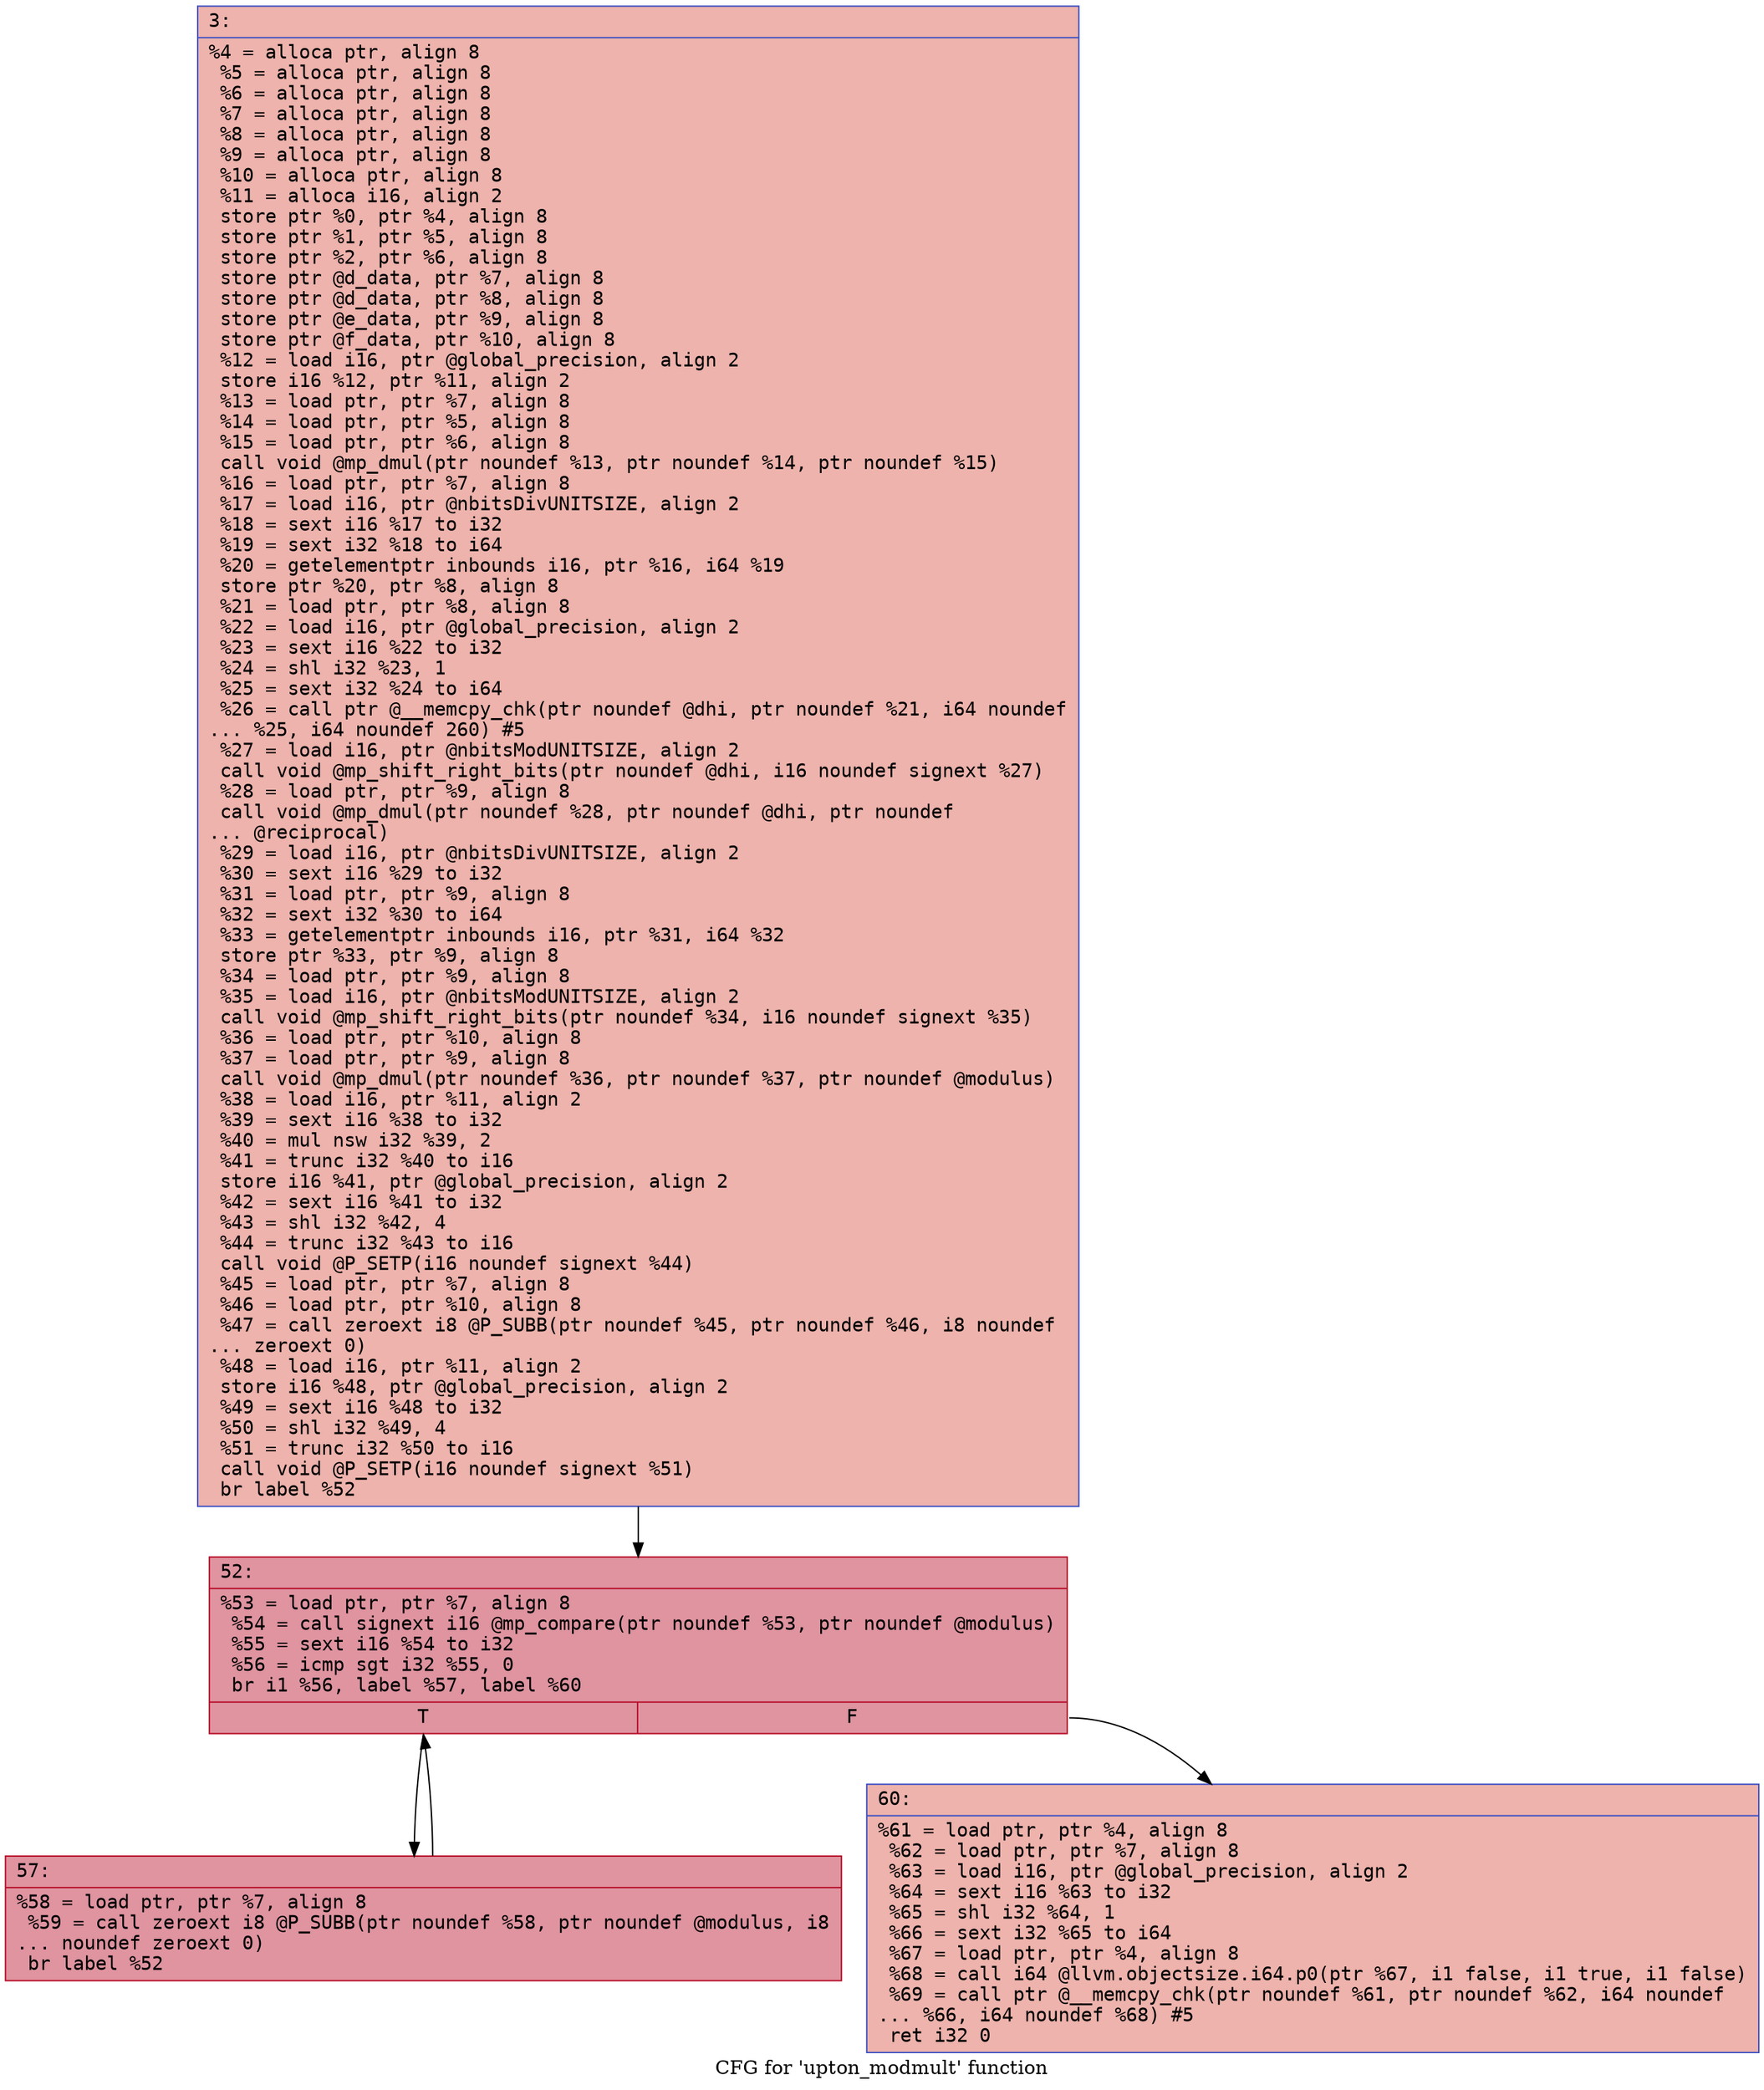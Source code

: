 digraph "CFG for 'upton_modmult' function" {
	label="CFG for 'upton_modmult' function";

	Node0x600001f95f40 [shape=record,color="#3d50c3ff", style=filled, fillcolor="#d6524470" fontname="Courier",label="{3:\l|  %4 = alloca ptr, align 8\l  %5 = alloca ptr, align 8\l  %6 = alloca ptr, align 8\l  %7 = alloca ptr, align 8\l  %8 = alloca ptr, align 8\l  %9 = alloca ptr, align 8\l  %10 = alloca ptr, align 8\l  %11 = alloca i16, align 2\l  store ptr %0, ptr %4, align 8\l  store ptr %1, ptr %5, align 8\l  store ptr %2, ptr %6, align 8\l  store ptr @d_data, ptr %7, align 8\l  store ptr @d_data, ptr %8, align 8\l  store ptr @e_data, ptr %9, align 8\l  store ptr @f_data, ptr %10, align 8\l  %12 = load i16, ptr @global_precision, align 2\l  store i16 %12, ptr %11, align 2\l  %13 = load ptr, ptr %7, align 8\l  %14 = load ptr, ptr %5, align 8\l  %15 = load ptr, ptr %6, align 8\l  call void @mp_dmul(ptr noundef %13, ptr noundef %14, ptr noundef %15)\l  %16 = load ptr, ptr %7, align 8\l  %17 = load i16, ptr @nbitsDivUNITSIZE, align 2\l  %18 = sext i16 %17 to i32\l  %19 = sext i32 %18 to i64\l  %20 = getelementptr inbounds i16, ptr %16, i64 %19\l  store ptr %20, ptr %8, align 8\l  %21 = load ptr, ptr %8, align 8\l  %22 = load i16, ptr @global_precision, align 2\l  %23 = sext i16 %22 to i32\l  %24 = shl i32 %23, 1\l  %25 = sext i32 %24 to i64\l  %26 = call ptr @__memcpy_chk(ptr noundef @dhi, ptr noundef %21, i64 noundef\l... %25, i64 noundef 260) #5\l  %27 = load i16, ptr @nbitsModUNITSIZE, align 2\l  call void @mp_shift_right_bits(ptr noundef @dhi, i16 noundef signext %27)\l  %28 = load ptr, ptr %9, align 8\l  call void @mp_dmul(ptr noundef %28, ptr noundef @dhi, ptr noundef\l... @reciprocal)\l  %29 = load i16, ptr @nbitsDivUNITSIZE, align 2\l  %30 = sext i16 %29 to i32\l  %31 = load ptr, ptr %9, align 8\l  %32 = sext i32 %30 to i64\l  %33 = getelementptr inbounds i16, ptr %31, i64 %32\l  store ptr %33, ptr %9, align 8\l  %34 = load ptr, ptr %9, align 8\l  %35 = load i16, ptr @nbitsModUNITSIZE, align 2\l  call void @mp_shift_right_bits(ptr noundef %34, i16 noundef signext %35)\l  %36 = load ptr, ptr %10, align 8\l  %37 = load ptr, ptr %9, align 8\l  call void @mp_dmul(ptr noundef %36, ptr noundef %37, ptr noundef @modulus)\l  %38 = load i16, ptr %11, align 2\l  %39 = sext i16 %38 to i32\l  %40 = mul nsw i32 %39, 2\l  %41 = trunc i32 %40 to i16\l  store i16 %41, ptr @global_precision, align 2\l  %42 = sext i16 %41 to i32\l  %43 = shl i32 %42, 4\l  %44 = trunc i32 %43 to i16\l  call void @P_SETP(i16 noundef signext %44)\l  %45 = load ptr, ptr %7, align 8\l  %46 = load ptr, ptr %10, align 8\l  %47 = call zeroext i8 @P_SUBB(ptr noundef %45, ptr noundef %46, i8 noundef\l... zeroext 0)\l  %48 = load i16, ptr %11, align 2\l  store i16 %48, ptr @global_precision, align 2\l  %49 = sext i16 %48 to i32\l  %50 = shl i32 %49, 4\l  %51 = trunc i32 %50 to i16\l  call void @P_SETP(i16 noundef signext %51)\l  br label %52\l}"];
	Node0x600001f95f40 -> Node0x600001f95f90[tooltip="3 -> 52\nProbability 100.00%" ];
	Node0x600001f95f90 [shape=record,color="#b70d28ff", style=filled, fillcolor="#b70d2870" fontname="Courier",label="{52:\l|  %53 = load ptr, ptr %7, align 8\l  %54 = call signext i16 @mp_compare(ptr noundef %53, ptr noundef @modulus)\l  %55 = sext i16 %54 to i32\l  %56 = icmp sgt i32 %55, 0\l  br i1 %56, label %57, label %60\l|{<s0>T|<s1>F}}"];
	Node0x600001f95f90:s0 -> Node0x600001f95fe0[tooltip="52 -> 57\nProbability 96.88%" ];
	Node0x600001f95f90:s1 -> Node0x600001f96030[tooltip="52 -> 60\nProbability 3.12%" ];
	Node0x600001f95fe0 [shape=record,color="#b70d28ff", style=filled, fillcolor="#b70d2870" fontname="Courier",label="{57:\l|  %58 = load ptr, ptr %7, align 8\l  %59 = call zeroext i8 @P_SUBB(ptr noundef %58, ptr noundef @modulus, i8\l... noundef zeroext 0)\l  br label %52\l}"];
	Node0x600001f95fe0 -> Node0x600001f95f90[tooltip="57 -> 52\nProbability 100.00%" ];
	Node0x600001f96030 [shape=record,color="#3d50c3ff", style=filled, fillcolor="#d6524470" fontname="Courier",label="{60:\l|  %61 = load ptr, ptr %4, align 8\l  %62 = load ptr, ptr %7, align 8\l  %63 = load i16, ptr @global_precision, align 2\l  %64 = sext i16 %63 to i32\l  %65 = shl i32 %64, 1\l  %66 = sext i32 %65 to i64\l  %67 = load ptr, ptr %4, align 8\l  %68 = call i64 @llvm.objectsize.i64.p0(ptr %67, i1 false, i1 true, i1 false)\l  %69 = call ptr @__memcpy_chk(ptr noundef %61, ptr noundef %62, i64 noundef\l... %66, i64 noundef %68) #5\l  ret i32 0\l}"];
}
